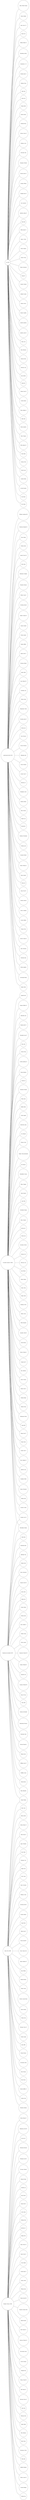 graph {
rankdir = LR;
node [shape = circle];
"'Breaker' Morant (1980)" -- "Brown, Bryan (I)"
"'Breaker' Morant (1980)" -- "Henderson, Dick (II)"
"'Breaker' Morant (1980)" -- "Gray, Ian (I)"
"'Breaker' Morant (1980)" -- "Woodward, Edward"
"'Breaker' Morant (1980)" -- "Thompson, Jack (I)"
"'Breaker' Morant (1980)" -- "Procanin, Michael"
"'Breaker' Morant (1980)" -- "Bernard, Hank"
"'Breaker' Morant (1980)" -- "Nicholls, Jon"
"'Breaker' Morant (1980)" -- "Knez, Bruno"
"'Breaker' Morant (1980)" -- "Steele, Rob (I)"
"'Breaker' Morant (1980)" -- "Lovett, Alan"
"'Breaker' Morant (1980)" -- "Mullinar, Rod"
"'Breaker' Morant (1980)" -- "Ball, Ray (I)"
"'Breaker' Morant (1980)" -- "Rodger, Ron"
"'Breaker' Morant (1980)" -- "Mann, Trevor (I)"
"'Breaker' Morant (1980)" -- "Smith, Chris (I)"
"'Breaker' Morant (1980)" -- "Cisse, Halifa"
"'Breaker' Morant (1980)" -- "Cassell, Alan (I)"
"'Breaker' Morant (1980)" -- "Osborn, Peter"
"'Breaker' Morant (1980)" -- "Pfitzner, John"
"'Breaker' Morant (1980)" -- "Waters, John (III)"
"'Breaker' Morant (1980)" -- "Tingwell, Charles 'Bud'"
"'Breaker' Morant (1980)" -- "Kiefel, Russell"
"'Breaker' Morant (1980)" -- "Ball, Vincent (I)"
"'Breaker' Morant (1980)" -- "Donovan, Terence (I)"
"'Breaker' Morant (1980)" -- "Fitz-Gerald, Lewis"
"'Breaker' Morant (1980)" -- "Currer, Norman"
"'Breaker' Morant (1980)" -- "Meagher, Ray"
"'Breaker' Morant (1980)" -- "Wilson, Frank (II)"
"'Breaker' Morant (1980)" -- "Bell, Wayne (I)"
"'Breaker' Morant (1980)" -- "Haywood, Chris (I)"
"'Breaker' Morant (1980)" -- "Quin, Don"
"'Breaker' Morant (1980)" -- "Peterson, Ron"
"'Breaker' Morant (1980)" -- "Seidel, Nellie"
"'Breaker' Morant (1980)" -- "West, Barbara"
"'Breaker' Morant (1980)" -- "Reed, Maria"
"'Breaker' Morant (1980)" -- "Horseman, Sylvia"
"'Breaker' Morant (1980)" -- "Dick, Judy"
"'Breaker' Morant (1980)" -- "Radford, Elspeth"
"'Breaker' Morant (1980)" -- "Walton, Laurie (I)"
"'Breaker' Morant (1980)" -- "Cornish, Bridget"
"'Breaker' Morant (1980)" -- "Erskine, Ria"
"'Crocodile' Dundee II (1988)" -- "Jbara, Gregory"
"'Crocodile' Dundee II (1988)" -- "Holt, Jim (I)"
"'Crocodile' Dundee II (1988)" -- "Soriero, Jim"
"'Crocodile' Dundee II (1988)" -- "Arvanites, Steven"
"'Crocodile' Dundee II (1988)" -- "Arriaga, Luis"
"'Crocodile' Dundee II (1988)" -- "Mercurio, Gus"
"'Crocodile' Dundee II (1988)" -- "Asai, Hisayo"
"'Crocodile' Dundee II (1988)" -- "Shams, Homay"
"'Crocodile' Dundee II (1988)" -- "Quinn, Colin"
"'Crocodile' Dundee II (1988)" -- "Folger, Mark"
"'Crocodile' Dundee II (1988)" -- "Rackman, Steve"
"'Crocodile' Dundee II (1988)" -- "Skilton, Gerry"
"'Crocodile' Dundee II (1988)" -- "Welsh, Kenneth"
"'Crocodile' Dundee II (1988)" -- "Saunders, Mark (I)"
"'Crocodile' Dundee II (1988)" -- "Krivak, Bryan"
"'Crocodile' Dundee II (1988)" -- "Dutton, Charles S."
"'Crocodile' Dundee II (1988)" -- "Cooper, Jim (I)"
"'Crocodile' Dundee II (1988)" -- "Ruiz, Anthony"
"'Crocodile' Dundee II (1988)" -- "Jerosa, Vincent"
"'Crocodile' Dundee II (1988)" -- "Batten, Tom (I)"
"'Crocodile' Dundee II (1988)" -- "Serbagi, Roger"
"'Crocodile' Dundee II (1988)" -- "Skinner, Doug"
"'Crocodile' Dundee II (1988)" -- "Maldonado, Edwin"
"'Crocodile' Dundee II (1988)" -- "Sandy, Bill"
"'Crocodile' Dundee II (1988)" -- "Hogan, Paul (I)"
"'Crocodile' Dundee II (1988)" -- "Dingo, Ernie"
"'Crocodile' Dundee II (1988)" -- "Cooper, Sam (I)"
"'Crocodile' Dundee II (1988)" -- "Root, Stephen (I)"
"'Crocodile' Dundee II (1988)" -- "Andrews, Jose"
"'Crocodile' Dundee II (1988)" -- "Guzmán, Luis (I)"
"'Crocodile' Dundee II (1988)" -- "Creighton, Rhett"
"'Crocodile' Dundee II (1988)" -- "Segura, Fernando"
"'Crocodile' Dundee II (1988)" -- "Meillon, John"
"'Crocodile' Dundee II (1988)" -- "Carrasco, Carlos"
"'Crocodile' Dundee II (1988)" -- "Spindell, Ahvi"
"'Crocodile' Dundee II (1988)" -- "Vasquez, Alberto (I)"
"'Crocodile' Dundee II (1988)" -- "Boutsikaris, Dennis"
"'Crocodile' Dundee II (1988)" -- "Alexander, Jace"
"'Crocodile' Dundee II (1988)" -- "Ramsey, John (I)"
"'Crocodile' Dundee II (1988)" -- "Fernández, Juan (I)"
"'Crocodile' Dundee II (1988)" -- "Rios, Julio"
"'Crocodile' Dundee II (1988)" -- "Yasuda, Doug"
"'Crocodile' Dundee II (1988)" -- "Crivello, Anthony (I)"
"'Crocodile' Dundee II (1988)" -- "Ubarry, Hechter"
"'Crocodile' Dundee II (1988)" -- "Cerullo, Al"
"'Crocodile' Dundee II (1988)" -- "Yamamoto, Ronald"
"'Crocodile' Dundee II (1988)" -- "Wilson, Alec"
"'Crocodile' Dundee II (1988)" -- "Bobbit, Betty"
"'Crocodile' Dundee II (1988)" -- "Castle, Angela"
"'Crocodile' Dundee II (1988)" -- "Kozlowski, Linda"
"'Crocodile' Dundee II (1988)" -- "Cox, Hannah"
"'Crocodile' Dundee II (1988)" -- "Essman, Susie"
"'Crocodile' Dundee II (1988)" -- "Rogers, Maria Antoinette"
"'Crocodile' Dundee II (1988)" -- "Ali, Tatyana"
"'Crocodile' Dundee II (1988)" -- "Rockafellow, Stacey"
"'Crocodile' Dundee II (1988)" -- "Blinco, Maggie"
"'Crocodile' Dundee II (1988)" -- "Sokol, Marilyn"
"'Crocodile' Dundee II (1988)" -- "Lane, Rita"
"'Crocodile' Dundee II (1988)" -- "Crittenden, Dianne"
"'burbs, The (1989)" -- "Jayne, Billy"
"'burbs, The (1989)" -- "Howard, Rance"
"'burbs, The (1989)" -- "Ducommun, Rick"
"'burbs, The (1989)" -- "Drier, Moosie"
"'burbs, The (1989)" -- "Dern, Bruce"
"'burbs, The (1989)" -- "Kramer, Jeffrey (I)"
"'burbs, The (1989)" -- "Gordon, Gale"
"'burbs, The (1989)" -- "Theodore, Brother"
"'burbs, The (1989)" -- "Hays, Gary"
"'burbs, The (1989)" -- "Hahn, Archie"
"'burbs, The (1989)" -- "Gibson, Henry (I)"
"'burbs, The (1989)" -- "Olsen, Dana (I)"
"'burbs, The (1989)" -- "Ajaye, Franklyn"
"'burbs, The (1989)" -- "Katt, Nicky"
"'burbs, The (1989)" -- "Danziger, Cory"
"'burbs, The (1989)" -- "Hanks, Tom"
"'burbs, The (1989)" -- "Scott, Carey"
"'burbs, The (1989)" -- "Gains, Courtney"
"'burbs, The (1989)" -- "Feldman, Corey"
"'burbs, The (1989)" -- "Stevenson, Bill (I)"
"'burbs, The (1989)" -- "Picardo, Robert"
"'burbs, The (1989)" -- "Gage, Kevin"
"'burbs, The (1989)" -- "Miller, Dick (I)"
"'burbs, The (1989)" -- "Turner, Arnold F."
"'burbs, The (1989)" -- "Davis, Sonny Carl"
"'burbs, The (1989)" -- "Haase, Heather (I)"
"'burbs, The (1989)" -- "Katz, Phyllis"
"'burbs, The (1989)" -- "Benner, Brenda"
"'burbs, The (1989)" -- "Fisher, Carrie"
"'burbs, The (1989)" -- "Stewart, Lynne Marie"
"'burbs, The (1989)" -- "Darbo, Patrika"
"'burbs, The (1989)" -- "Vorgan, Gigi"
"'burbs, The (1989)" -- "Schaal, Wendy"
"'burbs, The (1989)" -- "Newman, Tracy (I)"
"'burbs, The (1989)" -- "French, Leigh"
"*batteries not included (1987)" -- "Aldredge, Tom"
"*batteries not included (1987)" -- "Boutsikaris, Dennis"
"*batteries not included (1987)" -- "Pankow, John"
"*batteries not included (1987)" -- "Dixon, MacIntyre"
"*batteries not included (1987)" -- "Vasquez, David (I)"
"*batteries not included (1987)" -- "Arceri, John"
"*batteries not included (1987)" -- "Hamer, Joe"
"*batteries not included (1987)" -- "Cronyn, Hume"
"*batteries not included (1987)" -- "DiSanti, John"
"*batteries not included (1987)" -- "Kurtz, Shelly (I)"
"*batteries not included (1987)" -- "McRae, Frank"
"*batteries not included (1987)" -- "LeGros, James"
"*batteries not included (1987)" -- "Raymond, Charles (II)"
"*batteries not included (1987)" -- "Greene, Michael (I)"
"*batteries not included (1987)" -- "Guzmán, Luis (I)"
"*batteries not included (1987)" -- "Imparato, Jon"
"*batteries not included (1987)" -- "Carmine, Michael (II)"
"*batteries not included (1987)" -- "Dear, H. Clay"
"*batteries not included (1987)" -- "Colon, Riki"
"*batteries not included (1987)" -- "Santana, José Angel"
"*batteries not included (1987)" -- "Renensland, Howard"
"*batteries not included (1987)" -- "Martinsen, Dick"
"*batteries not included (1987)" -- "Schwary, Ronald L."
"*batteries not included (1987)" -- "Schaal, Wendy"
"*batteries not included (1987)" -- "Belack, Doris"
"*batteries not included (1987)" -- "Hoffman, Jane (I)"
"*batteries not included (1987)" -- "Shoffner, Susan"
"*batteries not included (1987)" -- "Tandy, Jessica"
"*batteries not included (1987)" -- "Peña, Elizabeth"
"*batteries not included (1987)" -- "Grafe, Judy"
"*batteries not included (1987)" -- "Beardsley, Alice"
"...And Justice for All (1979)" -- "Williams, Jonathan (XI)"
"...And Justice for All (1979)" -- "Patterson, Kenneth (I)"
"...And Justice for All (1979)" -- "Clute, Sidney"
"...And Justice for All (1979)" -- "Dunbar, Julius"
"...And Justice for All (1979)" -- "Arnold, Victor (II)"
"...And Justice for All (1979)" -- "North, Alan"
"...And Justice for All (1979)" -- "Blackmore, Stephen"
"...And Justice for All (1979)" -- "Chianese, Dominic"
"...And Justice for All (1979)" -- "Nelson, Craig T."
"...And Justice for All (1979)" -- "Zwerling, Darrell"
"...And Justice for All (1979)" -- "Siebert, Charles (I)"
"...And Justice for All (1979)" -- "Saiontz, Donald"
"...And Justice for All (1979)" -- "Duncan, Angus"
"...And Justice for All (1979)" -- "Tambor, Jeffrey"
"...And Justice for All (1979)" -- "Aquino, John (I)"
"...And Justice for All (1979)" -- "Christian, Robert"
"...And Justice for All (1979)" -- "Andes, Keith"
"...And Justice for All (1979)" -- "Davy, Walter (II)"
"...And Justice for All (1979)" -- "Strasberg, Lee"
"...And Justice for All (1979)" -- "Sliwka, Frank"
"...And Justice for All (1979)" -- "Bogazianos, Vasili"
"...And Justice for All (1979)" -- "Forsythe, John (I)"
"...And Justice for All (1979)" -- "Morton, Joe"
"...And Justice for All (1979)" -- "Scott, Newton"
"...And Justice for All (1979)" -- "Currier, Terrence"
"...And Justice for All (1979)" -- "Hollander, Jack"
"...And Justice for All (1979)" -- "Gorrin, Michael"
"...And Justice for All (1979)" -- "Levene, Sam (I)"
"...And Justice for All (1979)" -- "Hertzler, J.G."
"...And Justice for All (1979)" -- "Bryggman, Larry"
"...And Justice for All (1979)" -- "Haymer, Johnny"
"...And Justice for All (1979)" -- "Beck, Vincent"
"...And Justice for All (1979)" -- "Pistilli, Carl"
"...And Justice for All (1979)" -- "Polk, Bill (I)"
"...And Justice for All (1979)" -- "Hawkins, McLindsey"
"...And Justice for All (1979)" -- "Warden, Jack"
"...And Justice for All (1979)" -- "Symonds, Robert"
"...And Justice for All (1979)" -- "Waites, Thomas G."
"...And Justice for All (1979)" -- "Harris, Baxter"
"...And Justice for All (1979)" -- "Pacino, Al"
"...And Justice for All (1979)" -- "Quinn, Tom (II)"
"...And Justice for All (1979)" -- "Sanders, Beverly"
"...And Justice for All (1979)" -- "Schurr, Cathleen"
"...And Justice for All (1979)" -- "Council, Allisha"
"...And Justice for All (1979)" -- "Wooten, Terri"
"...And Justice for All (1979)" -- "Sawyer, Connie (I)"
"...And Justice for All (1979)" -- "Lahti, Christine"
"...And Justice for All (1979)" -- "Fredricks, Rita"
"...And Justice for All (1979)" -- "Forbes, Angelyn"
"...And Justice for All (1979)" -- "Cartwright, Bonita"
"...And Justice for All (1979)" -- "Kohler, Molly"
"10 (1979)" -- "Alton, Walter George"
"10 (1979)" -- "Moore, Dudley"
"10 (1979)" -- "Jones, Sam J. (I)"
"10 (1979)" -- "Kassul, Art"
"10 (1979)" -- "Webber, Robert (I)"
"10 (1979)" -- "Rosenberg, Arthur"
"10 (1979)" -- "Colombatto, S. (I)"
"10 (1979)" -- "Hawker, John (I)"
"10 (1979)" -- "Sheehan, Doug"
"10 (1979)" -- "Calfa, Don"
"10 (1979)" -- "Linton, Jon"
"10 (1979)" -- "Tanney, Herb"
"10 (1979)" -- "Byrnes, Burke"
"10 (1979)" -- "Dennehy, Brian"
"10 (1979)" -- "Sullivan, Owen (I)"
"10 (1979)" -- "Goldman, Lorry"
"10 (1979)" -- "Showalter, Max"
"10 (1979)" -- "Champion, Michael"
"10 (1979)" -- "Hancock, John (I)"
"10 (1979)" -- "Lucking, William"
"10 (1979)" -- "Chappell, John (I)"
"10 (1979)" -- "Carr, Laurence"
"10 (1979)" -- "Anderson, Adam (I)"
"10 (1979)" -- "Daly, Rad"
"10 (1979)" -- "Noble, James (I)"
"10 (1979)" -- "López, J. Víctor"
"10 (1979)" -- "Chase, Gregory"
"10 (1979)" -- "Farren, Vivian"
"10 (1979)" -- "Money, Constance"
"10 (1979)" -- "Serena (I)"
"10 (1979)" -- "Galardo, Yolanda"
"10 (1979)" -- "Ashland, Camila"
"10 (1979)" -- "Hanson, Marcy"
"10 (1979)" -- "Royale, Candida"
"10 (1979)" -- "Arnette, Jeanetta"
"10 (1979)" -- "Andrews, Julie (I)"
"10 (1979)" -- "Chess, Lisa"
"10 (1979)" -- "Rush, Deborah"
"10 (1979)" -- "DeCarlo, Kitty"
"10 (1979)" -- "Bowman, Gail"
"10 (1979)" -- "Aron, Adrian"
"10 (1979)" -- "Derek, Bo"
"10 (1979)" -- "Wallace, Dee (II)"
"10 (1979)" -- "Crosby, Denise"
"10 (1979)" -- "White, Debbie (I)"
"10 (1979)" -- "Alter, Julie"
"10 (1979)" -- "Haven, Annette"
"10 (1979)" -- "Kiser, Virginia"
"10 (1979)" -- "Ellis, Antonia (I)"
"10 (1979)" -- "Clark, Ellen"
"10 (1979)" -- "Gorman, Mari"
"10 (1979)" -- "Farrell, Lynn"
"10 (1979)" -- "Cassidy, Sheila"
"10 (1979)" -- "Le May, Dorothy"
"10 (1979)" -- "Zak, Sherri"
"10 (1979)" -- "Volz, Nedra"
}

